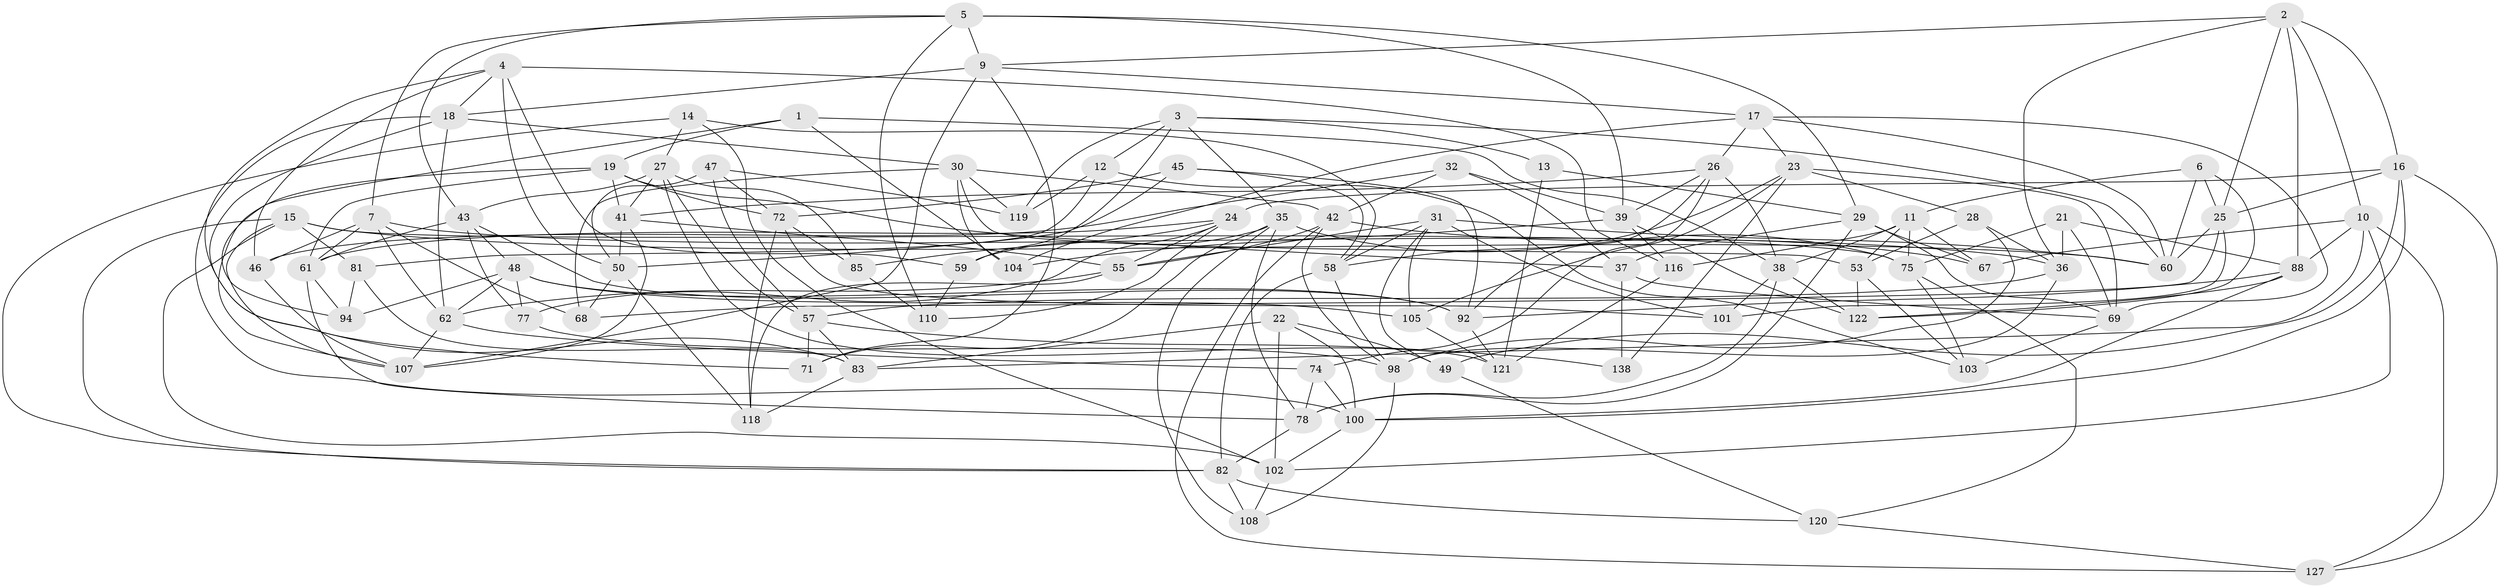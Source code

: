 // original degree distribution, {4: 1.0}
// Generated by graph-tools (version 1.1) at 2025/11/02/27/25 16:11:50]
// undirected, 86 vertices, 221 edges
graph export_dot {
graph [start="1"]
  node [color=gray90,style=filled];
  1;
  2 [super="+8"];
  3 [super="+86"];
  4 [super="+33"];
  5 [super="+44"];
  6;
  7 [super="+66"];
  9 [super="+114"];
  10 [super="+20"];
  11 [super="+84"];
  12;
  13;
  14;
  15 [super="+95"];
  16 [super="+51"];
  17 [super="+117"];
  18 [super="+130"];
  19 [super="+91"];
  21;
  22;
  23 [super="+99"];
  24 [super="+54"];
  25 [super="+34"];
  26 [super="+109"];
  27 [super="+40"];
  28;
  29 [super="+97"];
  30 [super="+131"];
  31 [super="+87"];
  32;
  35 [super="+124"];
  36 [super="+56"];
  37 [super="+111"];
  38 [super="+70"];
  39 [super="+63"];
  41 [super="+76"];
  42 [super="+134"];
  43 [super="+52"];
  45;
  46;
  47;
  48 [super="+132"];
  49;
  50 [super="+96"];
  53 [super="+128"];
  55 [super="+80"];
  57 [super="+79"];
  58 [super="+64"];
  59;
  60 [super="+73"];
  61 [super="+136"];
  62 [super="+65"];
  67;
  68;
  69 [super="+90"];
  71;
  72 [super="+125"];
  74;
  75 [super="+93"];
  77;
  78 [super="+113"];
  81;
  82 [super="+89"];
  83 [super="+106"];
  85;
  88 [super="+123"];
  92 [super="+133"];
  94;
  98 [super="+115"];
  100 [super="+137"];
  101;
  102 [super="+112"];
  103;
  104;
  105;
  107 [super="+135"];
  108;
  110;
  116;
  118;
  119;
  120;
  121 [super="+129"];
  122 [super="+126"];
  127;
  138;
  1 -- 19;
  1 -- 104;
  1 -- 94;
  1 -- 38;
  2 -- 16;
  2 -- 25;
  2 -- 10;
  2 -- 36;
  2 -- 9;
  2 -- 88;
  3 -- 59;
  3 -- 60;
  3 -- 13;
  3 -- 12;
  3 -- 119;
  3 -- 35;
  4 -- 50;
  4 -- 116;
  4 -- 46;
  4 -- 83;
  4 -- 59;
  4 -- 18;
  5 -- 43;
  5 -- 9;
  5 -- 7;
  5 -- 29;
  5 -- 110;
  5 -- 39;
  6 -- 25;
  6 -- 122;
  6 -- 60;
  6 -- 11;
  7 -- 62;
  7 -- 46;
  7 -- 36;
  7 -- 61;
  7 -- 68;
  9 -- 71;
  9 -- 18;
  9 -- 17;
  9 -- 107;
  10 -- 83;
  10 -- 67;
  10 -- 127;
  10 -- 102;
  10 -- 88;
  11 -- 38;
  11 -- 116;
  11 -- 75;
  11 -- 67;
  11 -- 53;
  12 -- 81;
  12 -- 119;
  12 -- 103;
  13 -- 121 [weight=2];
  13 -- 29;
  14 -- 102;
  14 -- 82;
  14 -- 58;
  14 -- 27;
  15 -- 75;
  15 -- 102;
  15 -- 81;
  15 -- 107;
  15 -- 82;
  15 -- 60;
  16 -- 127;
  16 -- 25;
  16 -- 100;
  16 -- 49;
  16 -- 24;
  17 -- 23;
  17 -- 60;
  17 -- 104;
  17 -- 26;
  17 -- 69;
  18 -- 62;
  18 -- 100;
  18 -- 30;
  18 -- 71;
  19 -- 107;
  19 -- 41;
  19 -- 72;
  19 -- 61;
  19 -- 37;
  21 -- 75;
  21 -- 69;
  21 -- 36;
  21 -- 88;
  22 -- 100;
  22 -- 49;
  22 -- 83;
  22 -- 102;
  23 -- 28;
  23 -- 105;
  23 -- 138;
  23 -- 69;
  23 -- 58;
  24 -- 77;
  24 -- 61;
  24 -- 55;
  24 -- 85;
  24 -- 110;
  25 -- 68;
  25 -- 101;
  25 -- 60;
  26 -- 39;
  26 -- 41;
  26 -- 74;
  26 -- 38;
  26 -- 92;
  27 -- 43;
  27 -- 85;
  27 -- 121;
  27 -- 41;
  27 -- 57;
  28 -- 53;
  28 -- 36;
  28 -- 98;
  29 -- 67;
  29 -- 37;
  29 -- 78;
  29 -- 69;
  30 -- 119;
  30 -- 42;
  30 -- 104;
  30 -- 68;
  30 -- 53;
  31 -- 101;
  31 -- 49;
  31 -- 105;
  31 -- 55;
  31 -- 58;
  31 -- 60;
  32 -- 46;
  32 -- 37;
  32 -- 39;
  32 -- 42;
  35 -- 71;
  35 -- 75;
  35 -- 78;
  35 -- 59;
  35 -- 108;
  36 -- 57;
  36 -- 98;
  37 -- 138 [weight=2];
  37 -- 69;
  38 -- 101;
  38 -- 122;
  38 -- 78;
  39 -- 104;
  39 -- 122;
  39 -- 116;
  41 -- 50;
  41 -- 107;
  41 -- 55;
  42 -- 127;
  42 -- 67;
  42 -- 98;
  42 -- 55;
  43 -- 92;
  43 -- 48;
  43 -- 77;
  43 -- 61;
  45 -- 50;
  45 -- 58;
  45 -- 92;
  45 -- 72;
  46 -- 107;
  47 -- 119;
  47 -- 72;
  47 -- 57;
  47 -- 50;
  48 -- 92;
  48 -- 62;
  48 -- 105;
  48 -- 77;
  48 -- 94;
  49 -- 120;
  50 -- 68;
  50 -- 118;
  53 -- 122 [weight=2];
  53 -- 103;
  55 -- 118;
  55 -- 62;
  57 -- 71;
  57 -- 83;
  57 -- 138;
  58 -- 98;
  58 -- 82;
  59 -- 110;
  61 -- 78;
  61 -- 94;
  62 -- 74;
  62 -- 107;
  69 -- 103;
  72 -- 101;
  72 -- 85;
  72 -- 118;
  74 -- 78;
  74 -- 100;
  75 -- 120;
  75 -- 103;
  77 -- 98;
  78 -- 82;
  81 -- 94;
  81 -- 83;
  82 -- 108;
  82 -- 120;
  83 -- 118;
  85 -- 110;
  88 -- 122;
  88 -- 100;
  88 -- 92;
  92 -- 121;
  98 -- 108;
  100 -- 102;
  102 -- 108;
  105 -- 121;
  116 -- 121;
  120 -- 127;
}
